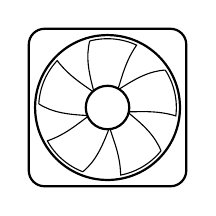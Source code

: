 \begin{tikzpicture}
	\path[thick,draw,fill=white] (-1, 0.8) arc (180:90:0.2) -- (0.8, 1) arc (90:0:0.2) -- (1, -0.8) arc (360:270:0.2) -- (-0.8, -1) arc (270:180:0.2) -- cycle;
	\begin{scope}[scale=0.92]
		\path[fill=white] (0,0) circle (1);
		\path[draw,thick] (0,0) circle (1);
		\begin{scope}[rotate around={15:(0,0)}]
			\draw (-0.125, 0.25) .. controls (-0.125,0.55) and (-0.11, 0.75) .. (0, 0.95);
			\draw (0, 0.95) arc (90:50:0.95)  .. controls (0.4,0.55) and (0.3,0.35) .. (0.2,0.2);
		\end{scope}
		\begin{scope}[rotate around={87:(0,0)}]
			\draw (-0.125, 0.25) .. controls (-0.125,0.55) and (-0.11, 0.75) .. (0, 0.95);
			\draw (0, 0.95) arc (90:50:0.95)  .. controls (0.4,0.55) and (0.3,0.35) .. (0.2,0.2);
		\end{scope}
		\begin{scope}[rotate around={159:(0,0)}]
			\draw (-0.125, 0.25) .. controls (-0.125,0.55) and (-0.11, 0.75) .. (0, 0.95);
			\draw (0, 0.95) arc (90:50:0.95)  .. controls (0.4,0.55) and (0.3,0.35) .. (0.2,0.2);
		\end{scope}
		\begin{scope}[rotate around={231:(0,0)}]
			\draw (-0.125, 0.25) .. controls (-0.125,0.55) and (-0.11, 0.75) .. (0, 0.95);
			\draw (0, 0.95) arc (90:50:0.95)  .. controls (0.4,0.55) and (0.3,0.35) .. (0.2,0.2);
		\end{scope}
		\begin{scope}[rotate around={303:(0,0)}]
			\draw (-0.125, 0.25) .. controls (-0.125,0.55) and (-0.11, 0.75) .. (0, 0.95);
			\draw (0, 0.95) arc (90:50:0.95)  .. controls (0.4,0.55) and (0.3,0.35) .. (0.2,0.2);
		\end{scope}	
		\path[draw,thick,fill=white] (0,0) circle (0.3);
		%\draw[thick,->] (0.4, 0) arc (0:260:0.4);
	\end{scope}
\end{tikzpicture}